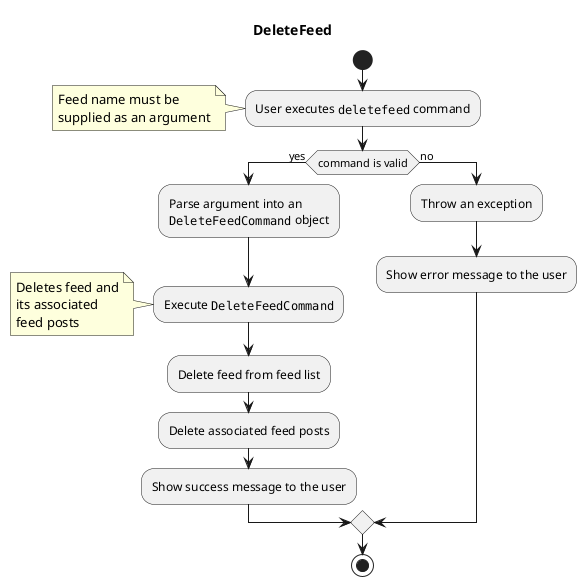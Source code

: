 @startuml
title DeleteFeed

start

:User executes ""deletefeed"" command;
note left
  Feed name must be
  supplied as an argument
end note

if (command is valid) then (yes)
    :Parse argument into an
    ""DeleteFeedCommand"" object;

    :Execute ""DeleteFeedCommand"";
    note left
        Deletes feed and
        its associated
        feed posts
    end note

    :Delete feed from feed list;

    :Delete associated feed posts;

    :Show success message to the user;
else (no)
    :Throw an exception;

    :Show error message to the user;
endif

stop

@enduml
